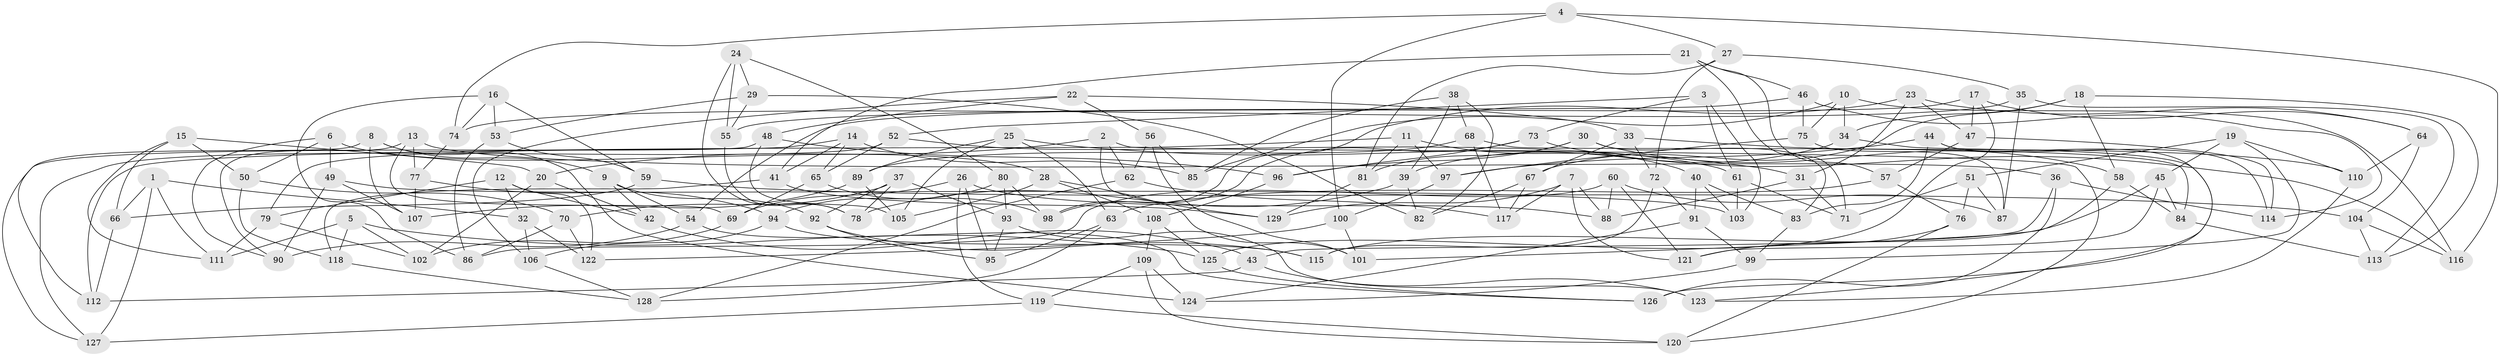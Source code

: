 // Generated by graph-tools (version 1.1) at 2025/38/03/09/25 02:38:12]
// undirected, 129 vertices, 258 edges
graph export_dot {
graph [start="1"]
  node [color=gray90,style=filled];
  1;
  2;
  3;
  4;
  5;
  6;
  7;
  8;
  9;
  10;
  11;
  12;
  13;
  14;
  15;
  16;
  17;
  18;
  19;
  20;
  21;
  22;
  23;
  24;
  25;
  26;
  27;
  28;
  29;
  30;
  31;
  32;
  33;
  34;
  35;
  36;
  37;
  38;
  39;
  40;
  41;
  42;
  43;
  44;
  45;
  46;
  47;
  48;
  49;
  50;
  51;
  52;
  53;
  54;
  55;
  56;
  57;
  58;
  59;
  60;
  61;
  62;
  63;
  64;
  65;
  66;
  67;
  68;
  69;
  70;
  71;
  72;
  73;
  74;
  75;
  76;
  77;
  78;
  79;
  80;
  81;
  82;
  83;
  84;
  85;
  86;
  87;
  88;
  89;
  90;
  91;
  92;
  93;
  94;
  95;
  96;
  97;
  98;
  99;
  100;
  101;
  102;
  103;
  104;
  105;
  106;
  107;
  108;
  109;
  110;
  111;
  112;
  113;
  114;
  115;
  116;
  117;
  118;
  119;
  120;
  121;
  122;
  123;
  124;
  125;
  126;
  127;
  128;
  129;
  1 -- 66;
  1 -- 32;
  1 -- 127;
  1 -- 111;
  2 -- 129;
  2 -- 62;
  2 -- 20;
  2 -- 120;
  3 -- 52;
  3 -- 103;
  3 -- 61;
  3 -- 73;
  4 -- 74;
  4 -- 27;
  4 -- 116;
  4 -- 100;
  5 -- 118;
  5 -- 102;
  5 -- 111;
  5 -- 125;
  6 -- 90;
  6 -- 49;
  6 -- 50;
  6 -- 28;
  7 -- 117;
  7 -- 129;
  7 -- 121;
  7 -- 88;
  8 -- 124;
  8 -- 112;
  8 -- 9;
  8 -- 107;
  9 -- 42;
  9 -- 92;
  9 -- 54;
  10 -- 75;
  10 -- 34;
  10 -- 85;
  10 -- 116;
  11 -- 97;
  11 -- 40;
  11 -- 112;
  11 -- 81;
  12 -- 122;
  12 -- 79;
  12 -- 42;
  12 -- 32;
  13 -- 36;
  13 -- 90;
  13 -- 69;
  13 -- 77;
  14 -- 85;
  14 -- 65;
  14 -- 41;
  14 -- 79;
  15 -- 66;
  15 -- 50;
  15 -- 111;
  15 -- 20;
  16 -- 59;
  16 -- 53;
  16 -- 86;
  16 -- 74;
  17 -- 64;
  17 -- 47;
  17 -- 125;
  17 -- 54;
  18 -- 113;
  18 -- 67;
  18 -- 34;
  18 -- 58;
  19 -- 45;
  19 -- 99;
  19 -- 110;
  19 -- 51;
  20 -- 42;
  20 -- 102;
  21 -- 46;
  21 -- 41;
  21 -- 57;
  21 -- 71;
  22 -- 56;
  22 -- 106;
  22 -- 48;
  22 -- 33;
  23 -- 31;
  23 -- 98;
  23 -- 64;
  23 -- 47;
  24 -- 78;
  24 -- 55;
  24 -- 80;
  24 -- 29;
  25 -- 89;
  25 -- 105;
  25 -- 31;
  25 -- 63;
  26 -- 119;
  26 -- 88;
  26 -- 95;
  26 -- 69;
  27 -- 72;
  27 -- 35;
  27 -- 81;
  28 -- 101;
  28 -- 108;
  28 -- 105;
  29 -- 53;
  29 -- 55;
  29 -- 82;
  30 -- 58;
  30 -- 96;
  30 -- 81;
  30 -- 83;
  31 -- 88;
  31 -- 71;
  32 -- 122;
  32 -- 106;
  33 -- 72;
  33 -- 110;
  33 -- 67;
  34 -- 123;
  34 -- 39;
  35 -- 74;
  35 -- 113;
  35 -- 87;
  36 -- 114;
  36 -- 43;
  36 -- 126;
  37 -- 70;
  37 -- 78;
  37 -- 92;
  37 -- 93;
  38 -- 68;
  38 -- 39;
  38 -- 85;
  38 -- 82;
  39 -- 78;
  39 -- 82;
  40 -- 91;
  40 -- 83;
  40 -- 103;
  41 -- 118;
  41 -- 129;
  42 -- 43;
  43 -- 123;
  43 -- 112;
  44 -- 97;
  44 -- 114;
  44 -- 83;
  44 -- 126;
  45 -- 115;
  45 -- 121;
  45 -- 84;
  46 -- 75;
  46 -- 55;
  46 -- 114;
  47 -- 57;
  47 -- 114;
  48 -- 105;
  48 -- 127;
  48 -- 96;
  49 -- 90;
  49 -- 103;
  49 -- 107;
  50 -- 118;
  50 -- 70;
  51 -- 71;
  51 -- 76;
  51 -- 87;
  52 -- 127;
  52 -- 61;
  52 -- 65;
  53 -- 59;
  53 -- 86;
  54 -- 126;
  54 -- 90;
  55 -- 78;
  56 -- 101;
  56 -- 85;
  56 -- 62;
  57 -- 76;
  57 -- 63;
  58 -- 101;
  58 -- 84;
  59 -- 104;
  59 -- 66;
  60 -- 87;
  60 -- 88;
  60 -- 86;
  60 -- 121;
  61 -- 103;
  61 -- 71;
  62 -- 117;
  62 -- 128;
  63 -- 128;
  63 -- 95;
  64 -- 110;
  64 -- 104;
  65 -- 69;
  65 -- 98;
  66 -- 112;
  67 -- 117;
  67 -- 82;
  68 -- 117;
  68 -- 84;
  68 -- 89;
  69 -- 102;
  70 -- 122;
  70 -- 86;
  72 -- 115;
  72 -- 91;
  73 -- 96;
  73 -- 116;
  73 -- 98;
  74 -- 77;
  75 -- 87;
  75 -- 97;
  76 -- 120;
  76 -- 121;
  77 -- 94;
  77 -- 107;
  79 -- 111;
  79 -- 102;
  80 -- 94;
  80 -- 93;
  80 -- 98;
  81 -- 129;
  83 -- 99;
  84 -- 113;
  89 -- 107;
  89 -- 105;
  91 -- 124;
  91 -- 99;
  92 -- 115;
  92 -- 95;
  93 -- 123;
  93 -- 95;
  94 -- 106;
  94 -- 115;
  96 -- 108;
  97 -- 100;
  99 -- 124;
  100 -- 122;
  100 -- 101;
  104 -- 113;
  104 -- 116;
  106 -- 128;
  108 -- 125;
  108 -- 109;
  109 -- 120;
  109 -- 124;
  109 -- 119;
  110 -- 123;
  118 -- 128;
  119 -- 120;
  119 -- 127;
  125 -- 126;
}
